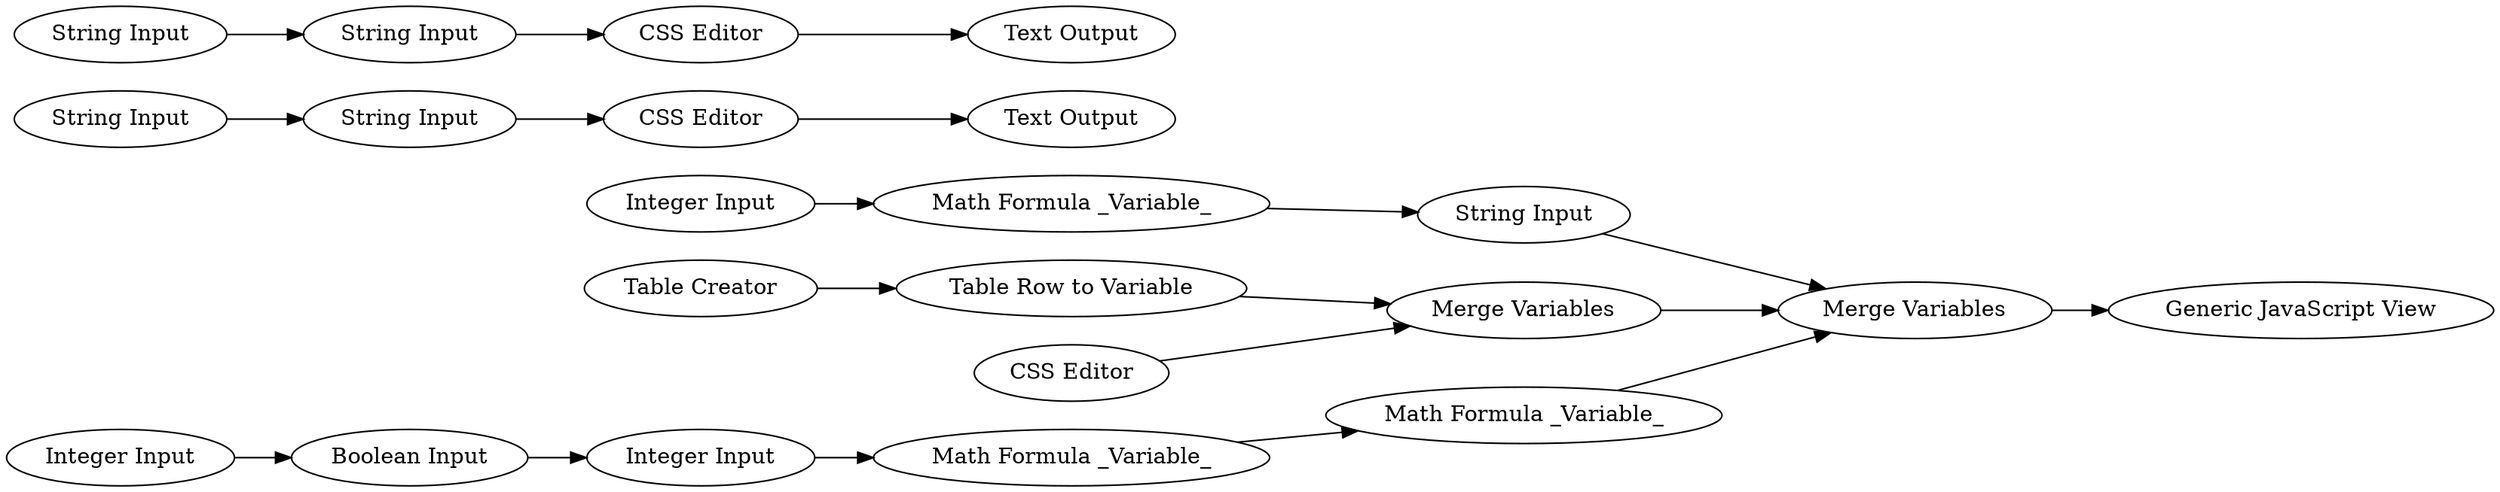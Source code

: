 digraph {
	"3323280037112944587_1176" [label="Boolean Input"]
	"3323280037112944587_1175" [label="Integer Input"]
	"-1819421800489277421_1170" [label="String Input"]
	"3323280037112944587_1180" [label="Math Formula _Variable_"]
	"-1819421800489277421_1173" [label="CSS Editor"]
	"3323280037112944587_1167" [label="String Input"]
	"-1819421800489277421_1169" [label="String Input"]
	"-1819421800489277421_308" [label="Text Output"]
	"3323280037112944587_1157" [label="Table Row to Variable"]
	"3323280037112944587_1177" [label="Merge Variables"]
	"3323280037112944587_1174" [label="Integer Input"]
	"1716566034596986838_1169" [label="String Input"]
	"1716566034596986838_1164" [label="CSS Editor"]
	"3323280037112944587_931" [label="Generic JavaScript View"]
	"3323280037112944587_1156" [label="Table Creator"]
	"3323280037112944587_1179" [label="Math Formula _Variable_"]
	"1716566034596986838_1159" [label="Text Output"]
	"3323280037112944587_1164" [label="Merge Variables"]
	"3323280037112944587_1168" [label="Integer Input"]
	"3323280037112944587_1171" [label="Math Formula _Variable_"]
	"1716566034596986838_1170" [label="String Input"]
	"3323280037112944587_1166" [label="CSS Editor"]
	"3323280037112944587_1157" -> "3323280037112944587_1164"
	"3323280037112944587_1177" -> "3323280037112944587_931"
	"-1819421800489277421_1170" -> "-1819421800489277421_1173"
	"1716566034596986838_1169" -> "1716566034596986838_1170"
	"-1819421800489277421_1169" -> "-1819421800489277421_1170"
	"3323280037112944587_1171" -> "3323280037112944587_1167"
	"-1819421800489277421_1173" -> "-1819421800489277421_308"
	"3323280037112944587_1164" -> "3323280037112944587_1177"
	"3323280037112944587_1180" -> "3323280037112944587_1177"
	"3323280037112944587_1156" -> "3323280037112944587_1157"
	"3323280037112944587_1166" -> "3323280037112944587_1164"
	"3323280037112944587_1179" -> "3323280037112944587_1180"
	"3323280037112944587_1167" -> "3323280037112944587_1177"
	"1716566034596986838_1164" -> "1716566034596986838_1159"
	"1716566034596986838_1170" -> "1716566034596986838_1164"
	"3323280037112944587_1168" -> "3323280037112944587_1171"
	"3323280037112944587_1176" -> "3323280037112944587_1175"
	"3323280037112944587_1174" -> "3323280037112944587_1176"
	"3323280037112944587_1175" -> "3323280037112944587_1179"
	rankdir=LR
}
